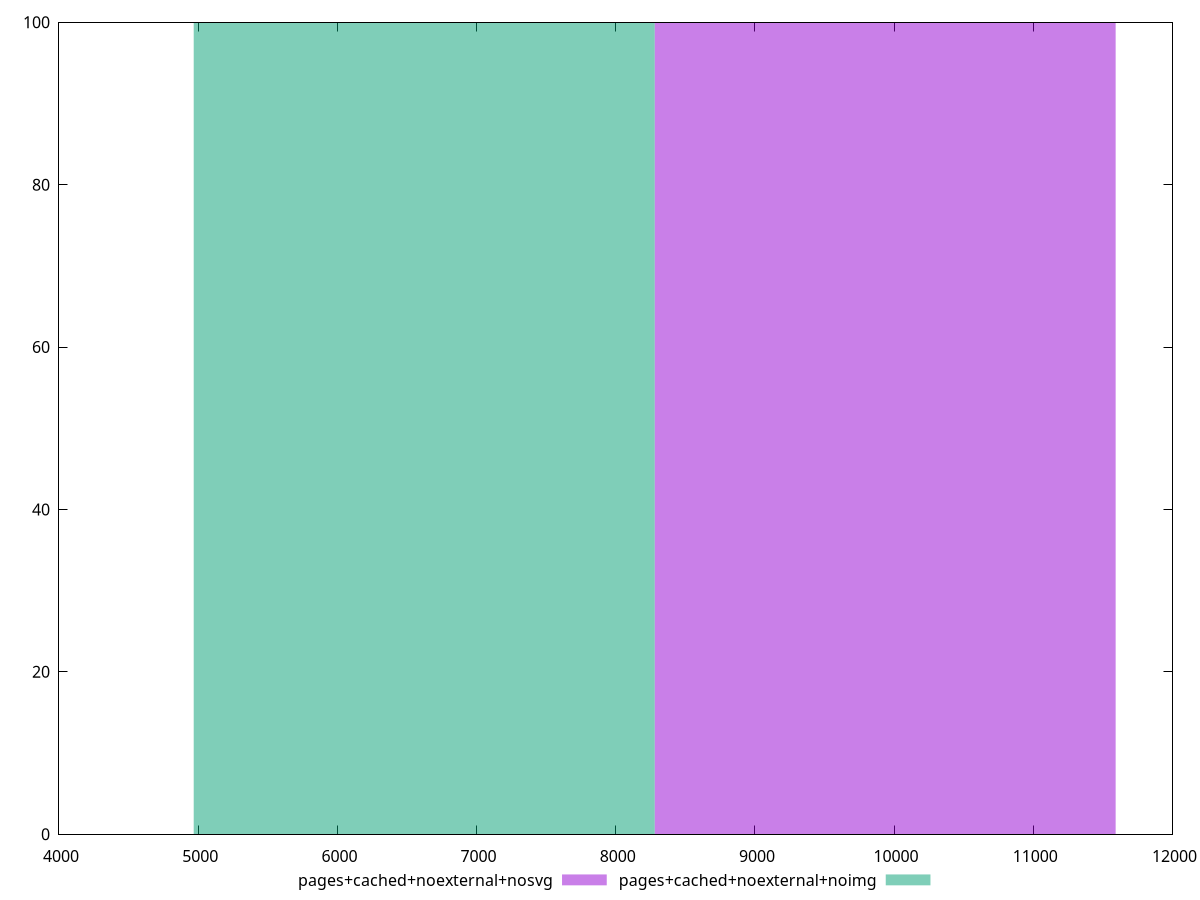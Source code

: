 reset
set terminal svg size 640, 500 enhanced background rgb 'white'
set output "report_00007_2020-12-11T15:55:29.892Z/largest-contentful-paint/comparison/histogram/7_vs_8.svg"

$pagesCachedNoexternalNosvg <<EOF
9935.587206569335 100
EOF

$pagesCachedNoexternalNoimg <<EOF
6623.724804379556 100
EOF

set key outside below
set boxwidth 3311.862402189778
set yrange [0:100]
set style fill transparent solid 0.5 noborder

plot \
  $pagesCachedNoexternalNosvg title "pages+cached+noexternal+nosvg" with boxes, \
  $pagesCachedNoexternalNoimg title "pages+cached+noexternal+noimg" with boxes, \


reset